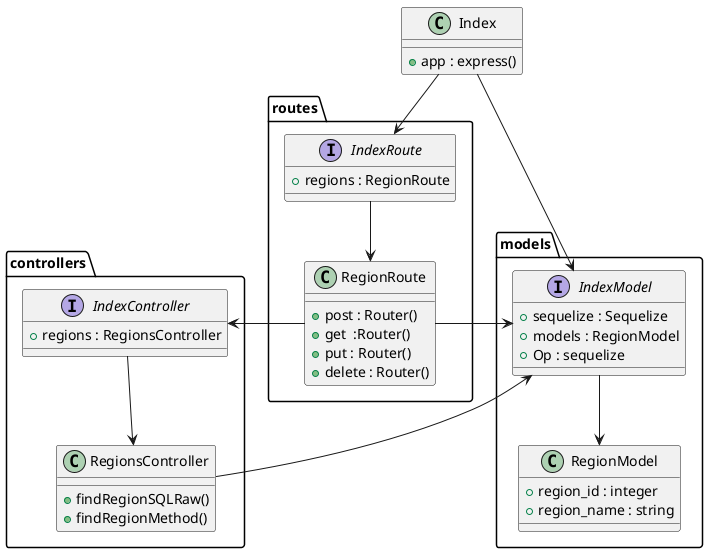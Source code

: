 @startuml class regions

  interface models.IndexModel {
      +sequelize : Sequelize
      +models : RegionModel
      +Op : sequelize
  }

  class models.RegionModel{
     +region_id : integer
     +region_name : string
  }

  models.IndexModel --> models.RegionModel

  interface routes.IndexRoute{
    +regions : RegionRoute
  }

  class routes.RegionRoute{
    +post : Router()
    +get  :Router()
    +put : Router()
    +delete : Router()
  }

  

  class Index {
    +app : express()
  }

  interface controllers.IndexController{
    +regions : RegionsController
  }

  class controllers.RegionsController{
    +findRegionSQLRaw()
    +findRegionMethod()
  }

  routes.IndexRoute --> routes.RegionRoute
  routes.RegionRoute -left-> models.IndexModel
  routes.RegionRoute -right-> controllers.IndexController
  controllers.RegionsController -left-> models.IndexModel
  controllers.IndexController --> controllers.RegionsController

  Index --> models.IndexModel
  Index --> routes.IndexRoute



@enduml